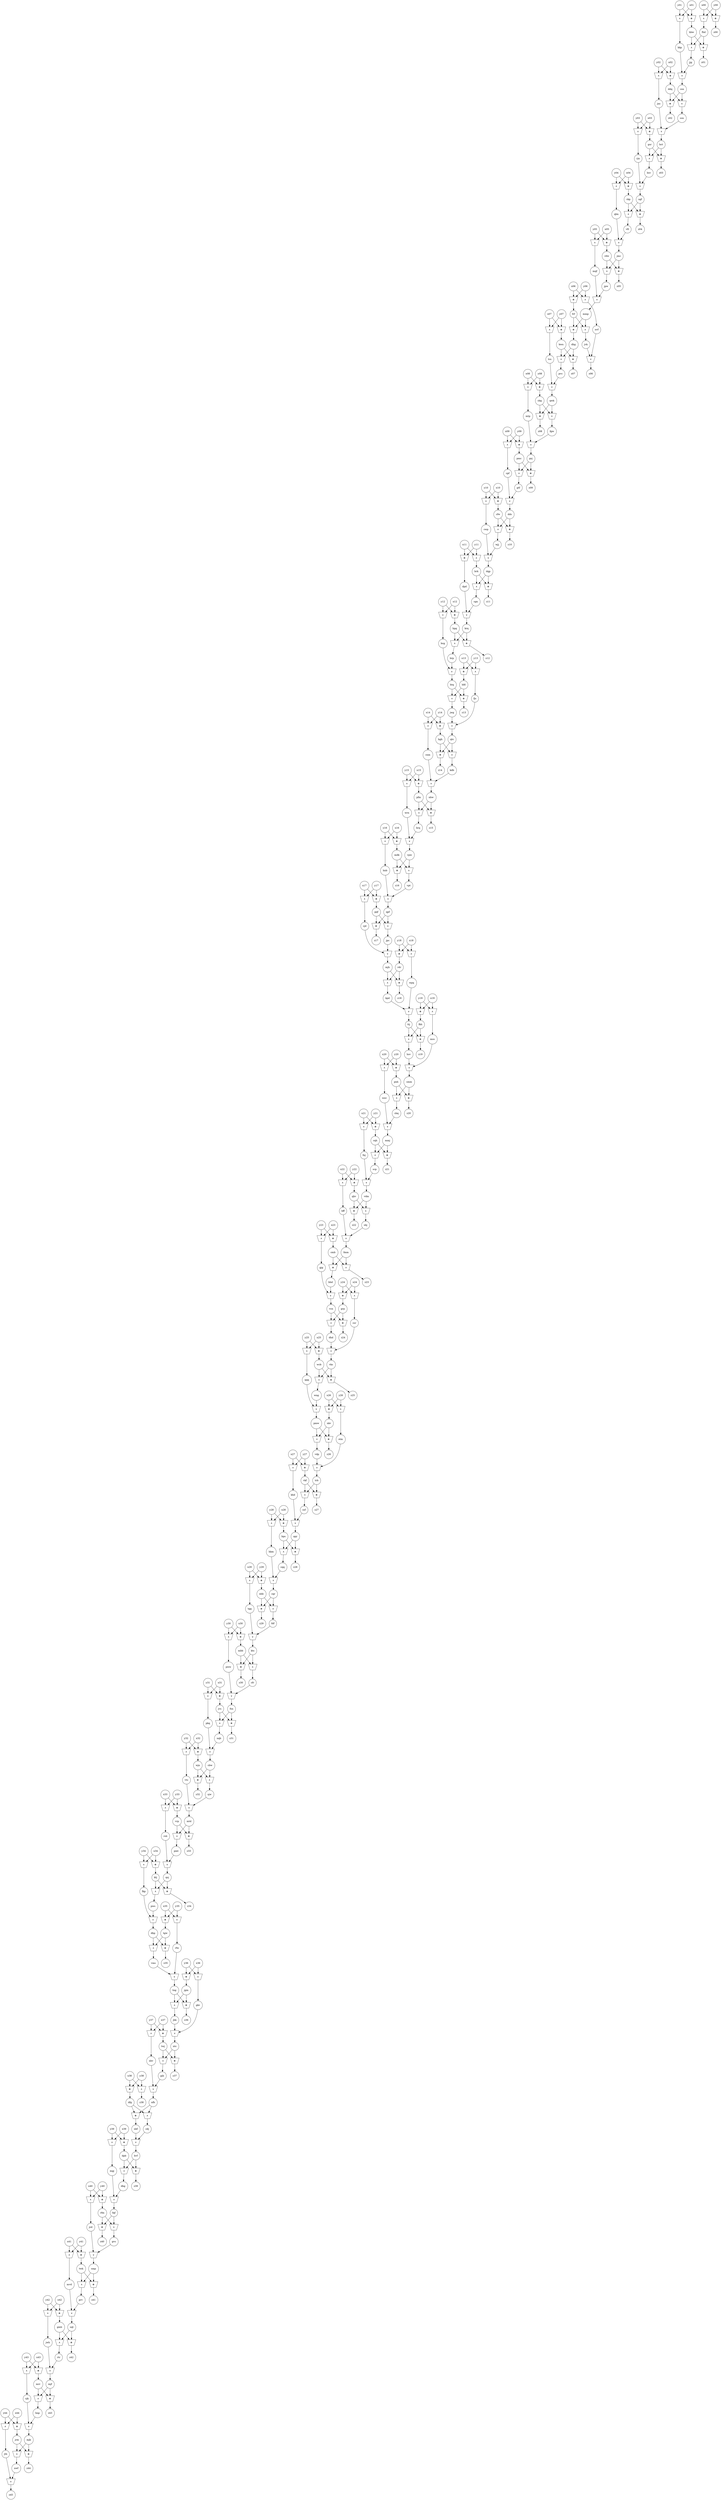 digraph G {
g0 [label="⊕", shape="invtrapezium"];
g1 [label="⊕", shape="invtrapezium"];
g2 [label="⊕", shape="invtrapezium"];
g3 [label="⊕", shape="invtrapezium"];
g4 [label="∧", shape="invtrapezium"];
g5 [label="∨", shape="invtrapezium"];
g6 [label="∧", shape="invtrapezium"];
g7 [label="∧", shape="invtrapezium"];
g8 [label="∨", shape="invtrapezium"];
g9 [label="⊕", shape="invtrapezium"];
g10 [label="⊕", shape="invtrapezium"];
g11 [label="∧", shape="invtrapezium"];
g12 [label="⊕", shape="invtrapezium"];
g13 [label="∨", shape="invtrapezium"];
g14 [label="⊕", shape="invtrapezium"];
g15 [label="∧", shape="invtrapezium"];
g16 [label="⊕", shape="invtrapezium"];
g17 [label="∧", shape="invtrapezium"];
g18 [label="⊕", shape="invtrapezium"];
g19 [label="∧", shape="invtrapezium"];
g20 [label="∧", shape="invtrapezium"];
g21 [label="∧", shape="invtrapezium"];
g22 [label="∧", shape="invtrapezium"];
g23 [label="∧", shape="invtrapezium"];
g24 [label="∨", shape="invtrapezium"];
g25 [label="∧", shape="invtrapezium"];
g26 [label="∧", shape="invtrapezium"];
g27 [label="⊕", shape="invtrapezium"];
g28 [label="⊕", shape="invtrapezium"];
g29 [label="∧", shape="invtrapezium"];
g30 [label="⊕", shape="invtrapezium"];
g31 [label="⊕", shape="invtrapezium"];
g32 [label="⊕", shape="invtrapezium"];
g33 [label="∧", shape="invtrapezium"];
g34 [label="⊕", shape="invtrapezium"];
g35 [label="∨", shape="invtrapezium"];
g36 [label="⊕", shape="invtrapezium"];
g37 [label="∧", shape="invtrapezium"];
g38 [label="⊕", shape="invtrapezium"];
g39 [label="∧", shape="invtrapezium"];
g40 [label="∧", shape="invtrapezium"];
g41 [label="∧", shape="invtrapezium"];
g42 [label="∧", shape="invtrapezium"];
g43 [label="∨", shape="invtrapezium"];
g44 [label="⊕", shape="invtrapezium"];
g45 [label="∧", shape="invtrapezium"];
g46 [label="⊕", shape="invtrapezium"];
g47 [label="∨", shape="invtrapezium"];
g48 [label="⊕", shape="invtrapezium"];
g49 [label="⊕", shape="invtrapezium"];
g50 [label="∧", shape="invtrapezium"];
g51 [label="∧", shape="invtrapezium"];
g52 [label="∧", shape="invtrapezium"];
g53 [label="∨", shape="invtrapezium"];
g54 [label="∧", shape="invtrapezium"];
g55 [label="⊕", shape="invtrapezium"];
g56 [label="∧", shape="invtrapezium"];
g57 [label="∨", shape="invtrapezium"];
g58 [label="∧", shape="invtrapezium"];
g59 [label="∧", shape="invtrapezium"];
g60 [label="∨", shape="invtrapezium"];
g61 [label="∨", shape="invtrapezium"];
g62 [label="∧", shape="invtrapezium"];
g63 [label="∨", shape="invtrapezium"];
g64 [label="∧", shape="invtrapezium"];
g65 [label="⊕", shape="invtrapezium"];
g66 [label="∧", shape="invtrapezium"];
g67 [label="⊕", shape="invtrapezium"];
g68 [label="∧", shape="invtrapezium"];
g69 [label="⊕", shape="invtrapezium"];
g70 [label="∧", shape="invtrapezium"];
g71 [label="⊕", shape="invtrapezium"];
g72 [label="∨", shape="invtrapezium"];
g73 [label="⊕", shape="invtrapezium"];
g74 [label="∧", shape="invtrapezium"];
g75 [label="∧", shape="invtrapezium"];
g76 [label="∨", shape="invtrapezium"];
g77 [label="∧", shape="invtrapezium"];
g78 [label="∧", shape="invtrapezium"];
g79 [label="∧", shape="invtrapezium"];
g80 [label="∧", shape="invtrapezium"];
g81 [label="∧", shape="invtrapezium"];
g82 [label="⊕", shape="invtrapezium"];
g83 [label="∨", shape="invtrapezium"];
g84 [label="∨", shape="invtrapezium"];
g85 [label="∨", shape="invtrapezium"];
g86 [label="⊕", shape="invtrapezium"];
g87 [label="∧", shape="invtrapezium"];
g88 [label="∧", shape="invtrapezium"];
g89 [label="∨", shape="invtrapezium"];
g90 [label="∧", shape="invtrapezium"];
g91 [label="∧", shape="invtrapezium"];
g92 [label="∧", shape="invtrapezium"];
g93 [label="∧", shape="invtrapezium"];
g94 [label="∧", shape="invtrapezium"];
g95 [label="⊕", shape="invtrapezium"];
g96 [label="⊕", shape="invtrapezium"];
g97 [label="⊕", shape="invtrapezium"];
g98 [label="∧", shape="invtrapezium"];
g99 [label="⊕", shape="invtrapezium"];
g100 [label="∨", shape="invtrapezium"];
g101 [label="∧", shape="invtrapezium"];
g102 [label="∨", shape="invtrapezium"];
g103 [label="⊕", shape="invtrapezium"];
g104 [label="⊕", shape="invtrapezium"];
g105 [label="⊕", shape="invtrapezium"];
g106 [label="⊕", shape="invtrapezium"];
g107 [label="⊕", shape="invtrapezium"];
g108 [label="⊕", shape="invtrapezium"];
g109 [label="⊕", shape="invtrapezium"];
g110 [label="⊕", shape="invtrapezium"];
g111 [label="∧", shape="invtrapezium"];
g112 [label="∧", shape="invtrapezium"];
g113 [label="∨", shape="invtrapezium"];
g114 [label="∧", shape="invtrapezium"];
g115 [label="⊕", shape="invtrapezium"];
g116 [label="∧", shape="invtrapezium"];
g117 [label="∧", shape="invtrapezium"];
g118 [label="∧", shape="invtrapezium"];
g119 [label="∧", shape="invtrapezium"];
g120 [label="∧", shape="invtrapezium"];
g121 [label="⊕", shape="invtrapezium"];
g122 [label="∧", shape="invtrapezium"];
g123 [label="⊕", shape="invtrapezium"];
g124 [label="⊕", shape="invtrapezium"];
g125 [label="∨", shape="invtrapezium"];
g126 [label="∧", shape="invtrapezium"];
g127 [label="⊕", shape="invtrapezium"];
g128 [label="⊕", shape="invtrapezium"];
g129 [label="⊕", shape="invtrapezium"];
g130 [label="⊕", shape="invtrapezium"];
g131 [label="∨", shape="invtrapezium"];
g132 [label="∧", shape="invtrapezium"];
g133 [label="⊕", shape="invtrapezium"];
g134 [label="⊕", shape="invtrapezium"];
g135 [label="⊕", shape="invtrapezium"];
g136 [label="⊕", shape="invtrapezium"];
g137 [label="∧", shape="invtrapezium"];
g138 [label="⊕", shape="invtrapezium"];
g139 [label="∨", shape="invtrapezium"];
g140 [label="⊕", shape="invtrapezium"];
g141 [label="∨", shape="invtrapezium"];
g142 [label="⊕", shape="invtrapezium"];
g143 [label="∨", shape="invtrapezium"];
g144 [label="∨", shape="invtrapezium"];
g145 [label="∧", shape="invtrapezium"];
g146 [label="⊕", shape="invtrapezium"];
g147 [label="⊕", shape="invtrapezium"];
g148 [label="⊕", shape="invtrapezium"];
g149 [label="⊕", shape="invtrapezium"];
g150 [label="∧", shape="invtrapezium"];
g151 [label="⊕", shape="invtrapezium"];
g152 [label="∧", shape="invtrapezium"];
g153 [label="∨", shape="invtrapezium"];
g154 [label="∨", shape="invtrapezium"];
g155 [label="⊕", shape="invtrapezium"];
g156 [label="∨", shape="invtrapezium"];
g157 [label="∨", shape="invtrapezium"];
g158 [label="∧", shape="invtrapezium"];
g159 [label="∨", shape="invtrapezium"];
g160 [label="∧", shape="invtrapezium"];
g161 [label="∨", shape="invtrapezium"];
g162 [label="∧", shape="invtrapezium"];
g163 [label="⊕", shape="invtrapezium"];
g164 [label="⊕", shape="invtrapezium"];
g165 [label="⊕", shape="invtrapezium"];
g166 [label="∨", shape="invtrapezium"];
g167 [label="∧", shape="invtrapezium"];
g168 [label="∧", shape="invtrapezium"];
g169 [label="∧", shape="invtrapezium"];
g170 [label="⊕", shape="invtrapezium"];
g171 [label="⊕", shape="invtrapezium"];
g172 [label="∧", shape="invtrapezium"];
g173 [label="⊕", shape="invtrapezium"];
g174 [label="∧", shape="invtrapezium"];
g175 [label="⊕", shape="invtrapezium"];
g176 [label="⊕", shape="invtrapezium"];
g177 [label="∧", shape="invtrapezium"];
g178 [label="⊕", shape="invtrapezium"];
g179 [label="∨", shape="invtrapezium"];
g180 [label="⊕", shape="invtrapezium"];
g181 [label="∧", shape="invtrapezium"];
g182 [label="∧", shape="invtrapezium"];
g183 [label="∧", shape="invtrapezium"];
g184 [label="⊕", shape="invtrapezium"];
g185 [label="∧", shape="invtrapezium"];
g186 [label="∨", shape="invtrapezium"];
g187 [label="∧", shape="invtrapezium"];
g188 [label="∧", shape="invtrapezium"];
g189 [label="⊕", shape="invtrapezium"];
g190 [label="∧", shape="invtrapezium"];
g191 [label="∧", shape="invtrapezium"];
g192 [label="⊕", shape="invtrapezium"];
g193 [label="⊕", shape="invtrapezium"];
g194 [label="⊕", shape="invtrapezium"];
g195 [label="∨", shape="invtrapezium"];
g196 [label="∧", shape="invtrapezium"];
g197 [label="⊕", shape="invtrapezium"];
g198 [label="⊕", shape="invtrapezium"];
g199 [label="∧", shape="invtrapezium"];
g200 [label="⊕", shape="invtrapezium"];
g201 [label="⊕", shape="invtrapezium"];
g202 [label="∧", shape="invtrapezium"];
g203 [label="⊕", shape="invtrapezium"];
g204 [label="∧", shape="invtrapezium"];
g205 [label="∨", shape="invtrapezium"];
g206 [label="∧", shape="invtrapezium"];
g207 [label="⊕", shape="invtrapezium"];
g208 [label="∨", shape="invtrapezium"];
g209 [label="⊕", shape="invtrapezium"];
g210 [label="∧", shape="invtrapezium"];
g211 [label="∨", shape="invtrapezium"];
g212 [label="⊕", shape="invtrapezium"];
g213 [label="∨", shape="invtrapezium"];
g214 [label="⊕", shape="invtrapezium"];
g215 [label="∨", shape="invtrapezium"];
g216 [label="⊕", shape="invtrapezium"];
g217 [label="∨", shape="invtrapezium"];
g218 [label="⊕", shape="invtrapezium"];
g219 [label="∨", shape="invtrapezium"];
g220 [label="∧", shape="invtrapezium"];
g221 [label="∧", shape="invtrapezium"];
y36 [shape="circle"];
x41 [shape="circle"];
y05 [shape="circle"];
y28 [shape="circle"];
y01 [shape="circle"];
y19 [shape="circle"];
y24 [shape="circle"];
x36 [shape="circle"];
x26 [shape="circle"];
x28 [shape="circle"];
y10 [shape="circle"];
y43 [shape="circle"];
x13 [shape="circle"];
x19 [shape="circle"];
y25 [shape="circle"];
x06 [shape="circle"];
y44 [shape="circle"];
x08 [shape="circle"];
y37 [shape="circle"];
y06 [shape="circle"];
x27 [shape="circle"];
y18 [shape="circle"];
y32 [shape="circle"];
y26 [shape="circle"];
y42 [shape="circle"];
x40 [shape="circle"];
x18 [shape="circle"];
y08 [shape="circle"];
x42 [shape="circle"];
y30 [shape="circle"];
x33 [shape="circle"];
x32 [shape="circle"];
x10 [shape="circle"];
y16 [shape="circle"];
x43 [shape="circle"];
x21 [shape="circle"];
x17 [shape="circle"];
x16 [shape="circle"];
x30 [shape="circle"];
y17 [shape="circle"];
x20 [shape="circle"];
x35 [shape="circle"];
x29 [shape="circle"];
y27 [shape="circle"];
x38 [shape="circle"];
y21 [shape="circle"];
y39 [shape="circle"];
y03 [shape="circle"];
x07 [shape="circle"];
y15 [shape="circle"];
x05 [shape="circle"];
y02 [shape="circle"];
y04 [shape="circle"];
x00 [shape="circle"];
x03 [shape="circle"];
x15 [shape="circle"];
x25 [shape="circle"];
y07 [shape="circle"];
y34 [shape="circle"];
y35 [shape="circle"];
y00 [shape="circle"];
x01 [shape="circle"];
x39 [shape="circle"];
x14 [shape="circle"];
x02 [shape="circle"];
x24 [shape="circle"];
y31 [shape="circle"];
x31 [shape="circle"];
x09 [shape="circle"];
x11 [shape="circle"];
y12 [shape="circle"];
y33 [shape="circle"];
y13 [shape="circle"];
x04 [shape="circle"];
y09 [shape="circle"];
y14 [shape="circle"];
x44 [shape="circle"];
y23 [shape="circle"];
y41 [shape="circle"];
x34 [shape="circle"];
x12 [shape="circle"];
y38 [shape="circle"];
y20 [shape="circle"];
y11 [shape="circle"];
x22 [shape="circle"];
y40 [shape="circle"];
y29 [shape="circle"];
y22 [shape="circle"];
x37 [shape="circle"];
x23 [shape="circle"];
twk [shape="circle"];
z17 [shape="circle"];
qhv [shape="circle"];
z09 [shape="circle"];
gvs [shape="circle"];
sgf [shape="circle"];
jth [shape="circle"];
tcs [shape="circle"];
qqr [shape="circle"];
dpd [shape="circle"];
z28 [shape="circle"];
mgj [shape="circle"];
wjn [shape="circle"];
ttj [shape="circle"];
z26 [shape="circle"];
cfr [shape="circle"];
z20 [shape="circle"];
khd [shape="circle"];
mdk [shape="circle"];
mqf [shape="circle"];
bcg [shape="circle"];
dbg [shape="circle"];
brp [shape="circle"];
wrn [shape="circle"];
vcn [shape="circle"];
hnp [shape="circle"];
ssn [shape="circle"];
z12 [shape="circle"];
z22 [shape="circle"];
qbn [shape="circle"];
gsr [shape="circle"];
rdw [shape="circle"];
frf [shape="circle"];
vdp [shape="circle"];
z14 [shape="circle"];
fsn [shape="circle"];
z11 [shape="circle"];
sbj [shape="circle"];
z02 [shape="circle"];
gjg [shape="circle"];
fdf [shape="circle"];
z38 [shape="circle"];
kdb [shape="circle"];
z45 [shape="circle"];
nhb [shape="circle"];
nhv [shape="circle"];
z32 [shape="circle"];
nhw [shape="circle"];
kwn [shape="circle"];
bps [shape="circle"];
kkp [shape="circle"];
rsb [shape="circle"];
jcd [shape="circle"];
trb [shape="circle"];
pvc [shape="circle"];
z41 [shape="circle"];
sjw [shape="circle"];
dqp [shape="circle"];
dhd [shape="circle"];
pww [shape="circle"];
z06 [shape="circle"];
mjh [shape="circle"];
vtc [shape="circle"];
krq [shape="circle"];
hsv [shape="circle"];
z37 [shape="circle"];
cgn [shape="circle"];
wcb [shape="circle"];
prv [shape="circle"];
z13 [shape="circle"];
ssf [shape="circle"];
z07 [shape="circle"];
vpw [shape="circle"];
rdr [shape="circle"];
vft [shape="circle"];
fhd [shape="circle"];
vdm [shape="circle"];
vpt [shape="circle"];
mvd [shape="circle"];
fkp [shape="circle"];
fnj [shape="circle"];
qqq [shape="circle"];
cbg [shape="circle"];
qsj [shape="circle"];
cbw [shape="circle"];
pmw [shape="circle"];
cqh [shape="circle"];
jbk [shape="circle"];
wnv [shape="circle"];
fmm [shape="circle"];
pws [shape="circle"];
jpw [shape="circle"];
vms [shape="circle"];
nvf [shape="circle"];
stm [shape="circle"];
z44 [shape="circle"];
nkv [shape="circle"];
mrr [shape="circle"];
jwg [shape="circle"];
vrp [shape="circle"];
gsj [shape="circle"];
cpf [shape="circle"];
htq [shape="circle"];
hpg [shape="circle"];
rfm [shape="circle"];
dfg [shape="circle"];
z04 [shape="circle"];
gqf [shape="circle"];
gmb [shape="circle"];
z31 [shape="circle"];
z34 [shape="circle"];
scp [shape="circle"];
fgw [shape="circle"];
vks [shape="circle"];
rjn [shape="circle"];
z43 [shape="circle"];
gkv [shape="circle"];
jpc [shape="circle"];
wng [shape="circle"];
tgg [shape="circle"];
z23 [shape="circle"];
z25 [shape="circle"];
kpd [shape="circle"];
ktj [shape="circle"];
ddq [shape="circle"];
tng [shape="circle"];
pkq [shape="circle"];
z42 [shape="circle"];
dhg [shape="circle"];
cfw [shape="circle"];
hgh [shape="circle"];
dbp [shape="circle"];
bff [shape="circle"];
z24 [shape="circle"];
jgm [shape="circle"];
hfd [shape="circle"];
tgw [shape="circle"];
cnm [shape="circle"];
bhd [shape="circle"];
sqt [shape="circle"];
dpb [shape="circle"];
nfb [shape="circle"];
pnh [shape="circle"];
dds [shape="circle"];
csn [shape="circle"];
hnb [shape="circle"];
z27 [shape="circle"];
cmb [shape="circle"];
pmc [shape="circle"];
z15 [shape="circle"];
hkm [shape="circle"];
z36 [shape="circle"];
jjg [shape="circle"];
mtd [shape="circle"];
mjf [shape="circle"];
grp [shape="circle"];
ntc [shape="circle"];
qwk [shape="circle"];
pmt [shape="circle"];
qpf [shape="circle"];
brk [shape="circle"];
hct [shape="circle"];
mss [shape="circle"];
hbw [shape="circle"];
z00 [shape="circle"];
z40 [shape="circle"];
cqr [shape="circle"];
fjs [shape="circle"];
cjd [shape="circle"];
csr [shape="circle"];
twj [shape="circle"];
z39 [shape="circle"];
cbq [shape="circle"];
z33 [shape="circle"];
cwp [shape="circle"];
z08 [shape="circle"];
z10 [shape="circle"];
cqq [shape="circle"];
z30 [shape="circle"];
hvf [shape="circle"];
jvs [shape="circle"];
gtf [shape="circle"];
wpq [shape="circle"];
wjj [shape="circle"];
z18 [shape="circle"];
bsv [shape="circle"];
jmc [shape="circle"];
nwf [shape="circle"];
rfw [shape="circle"];
nbf [shape="circle"];
nqb [shape="circle"];
mtp [shape="circle"];
mbb [shape="circle"];
fkh [shape="circle"];
z21 [shape="circle"];
smp [shape="circle"];
rtr [shape="circle"];
z01 [shape="circle"];
jrm [shape="circle"];
sjk [shape="circle"];
z05 [shape="circle"];
ckp [shape="circle"];
jwh [shape="circle"];
pfm [shape="circle"];
jvk [shape="circle"];
smm [shape="circle"];
jns [shape="circle"];
z29 [shape="circle"];
qtc [shape="circle"];
z19 [shape="circle"];
brq [shape="circle"];
mmj [shape="circle"];
z35 [shape="circle"];
fqf [shape="circle"];
z03 [shape="circle"];
kts [shape="circle"];
vkf [shape="circle"];
mjk [shape="circle"];
z16 [shape="circle"];
mmp [shape="circle"];
pjh [shape="circle"];
cdj [shape="circle"];
x41 -> g0;
y41 -> g0;
g0 -> twk;
qpf -> g1;
gqf -> g1;
g1 -> z17;
y22 -> g2;
x22 -> g2;
g2 -> qhv;
pmc -> g3;
gsj -> g3;
g3 -> z09;
fqf -> g4;
rfm -> g4;
g4 -> gvs;
bsv -> g5;
rjn -> g5;
g5 -> sgf;
y44 -> g6;
x44 -> g6;
g6 -> jth;
y07 -> g7;
x07 -> g7;
g7 -> tcs;
ssf -> g8;
khd -> g8;
g8 -> qqr;
y11 -> g9;
x11 -> g9;
g9 -> dpd;
qqr -> g10;
bps -> g10;
g10 -> z28;
y39 -> g11;
x39 -> g11;
g11 -> mgj;
y32 -> g12;
x32 -> g12;
g12 -> wjn;
wpq -> g13;
kpd -> g13;
g13 -> ttj;
pmw -> g14;
nkv -> g14;
g14 -> z26;
kts -> g15;
mbb -> g15;
g15 -> cfr;
smm -> g16;
pnh -> g16;
g16 -> z20;
y27 -> g17;
x27 -> g17;
g17 -> khd;
x16 -> g18;
y16 -> g18;
g18 -> mdk;
y05 -> g19;
x05 -> g19;
g19 -> mqf;
y12 -> g20;
x12 -> g20;
g20 -> bcg;
dpb -> g21;
hvf -> g21;
g21 -> dbg;
hpg -> g22;
krq -> g22;
g22 -> brp;
x15 -> g23;
y15 -> g23;
g23 -> wrn;
bhd -> g24;
gjg -> g24;
g24 -> vcn;
mjf -> g25;
mrr -> g25;
g25 -> hnp;
ddq -> g26;
csn -> g26;
g26 -> ssn;
krq -> g27;
hpg -> g27;
g27 -> z12;
vdm -> g28;
qhv -> g28;
g28 -> z22;
x04 -> g29;
y04 -> g29;
g29 -> qbn;
y03 -> g30;
x03 -> g30;
g30 -> gsr;
y05 -> g31;
x05 -> g31;
g31 -> rdw;
y06 -> g32;
x06 -> g32;
g32 -> frf;
pmw -> g33;
nkv -> g33;
g33 -> vdp;
qtc -> g34;
hgh -> g34;
g34 -> z14;
cfr -> g35;
pww -> g35;
g35 -> fsn;
dqp -> g36;
brk -> g36;
g36 -> z11;
vdm -> g37;
qhv -> g37;
g37 -> sbj;
ddq -> g38;
csn -> g38;
g38 -> z02;
x23 -> g39;
y23 -> g39;
g39 -> gjg;
cqr -> g40;
nhb -> g40;
g40 -> fdf;
x38 -> g41;
y38 -> g41;
g41 -> z38;
qtc -> g42;
hgh -> g42;
g42 -> kdb;
nwf -> g43;
jth -> g43;
g43 -> z45;
y29 -> g44;
x29 -> g44;
g44 -> nhb;
y37 -> g45;
x37 -> g45;
g45 -> nhv;
wjn -> g46;
cbw -> g46;
g46 -> z32;
cnm -> g47;
kdb -> g47;
g47 -> nhw;
x07 -> g48;
y07 -> g48;
g48 -> kwn;
y28 -> g49;
x28 -> g49;
g49 -> bps;
y01 -> g50;
x01 -> g50;
g50 -> kkp;
y33 -> g51;
x33 -> g51;
g51 -> rsb;
y40 -> g52;
x40 -> g52;
g52 -> jcd;
stm -> g53;
vdp -> g53;
g53 -> trb;
dhg -> g54;
kwn -> g54;
g54 -> pvc;
twk -> g55;
smp -> g55;
g55 -> z41;
cbw -> g56;
wjn -> g56;
g56 -> sjw;
cwp -> g57;
wjj -> g57;
g57 -> dqp;
vcn -> g58;
grp -> g58;
g58 -> dhd;
x30 -> g59;
y30 -> g59;
g59 -> pww;
nvf -> g60;
jvk -> g60;
g60 -> z06;
jpc -> g61;
cjd -> g61;
g61 -> mjh;
x32 -> g62;
y32 -> g62;
g62 -> vtc;
dpd -> g63;
cgn -> g63;
g63 -> krq;
ttj -> g64;
fkh -> g64;
g64 -> hsv;
ntc -> g65;
twj -> g65;
g65 -> z37;
dqp -> g66;
brk -> g66;
g66 -> cgn;
x25 -> g67;
y25 -> g67;
g67 -> wcb;
twk -> g68;
smp -> g68;
g68 -> prv;
htq -> g69;
hfd -> g69;
g69 -> z13;
vkf -> g70;
trb -> g70;
g70 -> ssf;
kwn -> g71;
dhg -> g71;
g71 -> z07;
wrn -> g72;
brq -> g72;
g72 -> vpw;
y18 -> g73;
x18 -> g73;
g73 -> rdr;
sgf -> g74;
ckp -> g74;
g74 -> vft;
x00 -> g75;
y00 -> g75;
g75 -> fhd;
scp -> g76;
fnj -> g76;
g76 -> vdm;
vpw -> g77;
mdk -> g77;
g77 -> vpt;
y41 -> g78;
x41 -> g78;
g78 -> mvd;
y34 -> g79;
x34 -> g79;
g79 -> fkp;
y21 -> g80;
x21 -> g80;
g80 -> fnj;
x25 -> g81;
y25 -> g81;
g81 -> qqq;
y08 -> g82;
x08 -> g82;
g82 -> cbg;
pmt -> g83;
rsb -> g83;
g83 -> qsj;
pkq -> g84;
nqb -> g84;
g84 -> cbw;
qqq -> g85;
wng -> g85;
g85 -> pmw;
y21 -> g86;
x21 -> g86;
g86 -> cqh;
jgm -> g87;
tng -> g87;
g87 -> jbk;
y20 -> g88;
x20 -> g88;
g88 -> wnv;
bff -> g89;
sbj -> g89;
g89 -> fmm;
ktj -> g90;
qsj -> g90;
g90 -> pws;
rdw -> g91;
jmc -> g91;
g91 -> jpw;
tgw -> g92;
dbp -> g92;
g92 -> vms;
y06 -> g93;
x06 -> g93;
g93 -> nvf;
x26 -> g94;
y26 -> g94;
g94 -> stm;
jrm -> g95;
mjk -> g95;
g95 -> z44;
y26 -> g96;
x26 -> g96;
g96 -> nkv;
y43 -> g97;
x43 -> g97;
g97 -> mrr;
hfd -> g98;
htq -> g98;
g98 -> jwg;
y33 -> g99;
x33 -> g99;
g99 -> vrp;
mtp -> g100;
fgw -> g100;
g100 -> gsj;
y09 -> g101;
x09 -> g101;
g101 -> cpf;
brp -> g102;
bcg -> g102;
g102 -> htq;
y12 -> g103;
x12 -> g103;
g103 -> hpg;
y40 -> g104;
x40 -> g104;
g104 -> rfm;
y38 -> g105;
x38 -> g105;
g105 -> dfg;
sgf -> g106;
ckp -> g106;
g106 -> z04;
x17 -> g107;
y17 -> g107;
g107 -> gqf;
y42 -> g108;
x42 -> g108;
g108 -> gmb;
jvs -> g109;
fsn -> g109;
g109 -> z31;
qsj -> g110;
ktj -> g110;
g110 -> z34;
mmj -> g111;
cqh -> g111;
g111 -> scp;
qwk -> g112;
cbg -> g112;
g112 -> fgw;
dhd -> g113;
csr -> g113;
g113 -> vks;
y03 -> g114;
x03 -> g114;
g114 -> rjn;
mjf -> g115;
mrr -> g115;
g115 -> z43;
y36 -> g116;
x36 -> g116;
g116 -> gkv;
gqf -> g117;
qpf -> g117;
g117 -> jpc;
wcb -> g118;
vks -> g118;
g118 -> wng;
x29 -> g119;
y29 -> g119;
g119 -> tgg;
cmb -> g120;
fmm -> g120;
g120 -> z23;
wcb -> g121;
vks -> g121;
g121 -> z25;
rdr -> g122;
mjh -> g122;
g122 -> kpd;
x34 -> g123;
y34 -> g123;
g123 -> ktj;
y02 -> g124;
x02 -> g124;
g124 -> ddq;
rfw -> g125;
vms -> g125;
g125 -> tng;
x31 -> g126;
y31 -> g126;
g126 -> pkq;
sqt -> g127;
gmb -> g127;
g127 -> z42;
frf -> g128;
mmp -> g128;
g128 -> dhg;
y10 -> g129;
x10 -> g129;
g129 -> cfw;
x14 -> g130;
y14 -> g130;
g130 -> hgh;
pws -> g131;
fkp -> g131;
g131 -> dbp;
x22 -> g132;
y22 -> g132;
g132 -> bff;
grp -> g133;
vcn -> g133;
g133 -> z24;
y36 -> g134;
x36 -> g134;
g134 -> jgm;
y13 -> g135;
x13 -> g135;
g135 -> hfd;
y35 -> g136;
x35 -> g136;
g136 -> tgw;
x14 -> g137;
y14 -> g137;
g137 -> cnm;
fmm -> g138;
cmb -> g138;
g138 -> bhd;
prv -> g139;
mvd -> g139;
g139 -> sqt;
x39 -> g140;
y39 -> g140;
g140 -> dpb;
nhv -> g141;
pjh -> g141;
g141 -> nfb;
y20 -> g142;
x20 -> g142;
g142 -> pnh;
gtf -> g143;
cpf -> g143;
g143 -> dds;
jjg -> g144;
kkp -> g144;
g144 -> csn;
y16 -> g145;
x16 -> g145;
g145 -> hnb;
vkf -> g146;
trb -> g146;
g146 -> z27;
x23 -> g147;
y23 -> g147;
g147 -> cmb;
x09 -> g148;
y09 -> g148;
g148 -> pmc;
pfm -> g149;
nhw -> g149;
g149 -> z15;
y28 -> g150;
x28 -> g150;
g150 -> hkm;
tng -> g151;
jgm -> g151;
g151 -> z36;
fhd -> g152;
hbw -> g152;
g152 -> jjg;
vtc -> g153;
sjw -> g153;
g153 -> mtd;
rtr -> g154;
jwh -> g154;
g154 -> mjf;
y24 -> g155;
x24 -> g155;
g155 -> grp;
gkv -> g156;
jbk -> g156;
g156 -> ntc;
pvc -> g157;
tcs -> g157;
g157 -> qwk;
mtd -> g158;
vrp -> g158;
g158 -> pmt;
hnb -> g159;
vpt -> g159;
g159 -> qpf;
y11 -> g160;
x11 -> g160;
g160 -> brk;
ssn -> g161;
jns -> g161;
g161 -> hct;
x19 -> g162;
y19 -> g162;
g162 -> mss;
x01 -> g163;
y01 -> g163;
g163 -> hbw;
y00 -> g164;
x00 -> g164;
g164 -> z00;
fqf -> g165;
rfm -> g165;
g165 -> z40;
hkm -> g166;
cqq -> g166;
g166 -> cqr;
x13 -> g167;
y13 -> g167;
g167 -> fjs;
x17 -> g168;
y17 -> g168;
g168 -> cjd;
x24 -> g169;
y24 -> g169;
g169 -> csr;
x37 -> g170;
y37 -> g170;
g170 -> twj;
hvf -> g171;
dpb -> g171;
g171 -> z39;
smm -> g172;
pnh -> g172;
g172 -> cbq;
mtd -> g173;
vrp -> g173;
g173 -> z33;
x10 -> g174;
y10 -> g174;
g174 -> cwp;
qwk -> g175;
cbg -> g175;
g175 -> z08;
cfw -> g176;
dds -> g176;
g176 -> z10;
bps -> g177;
qqr -> g177;
g177 -> cqq;
mbb -> g178;
kts -> g178;
g178 -> z30;
cdj -> g179;
nbf -> g179;
g179 -> hvf;
y31 -> g180;
x31 -> g180;
g180 -> jvs;
gsj -> g181;
pmc -> g181;
g181 -> gtf;
x18 -> g182;
y18 -> g182;
g182 -> wpq;
cfw -> g183;
dds -> g183;
g183 -> wjj;
mjh -> g184;
rdr -> g184;
g184 -> z18;
hct -> g185;
gsr -> g185;
g185 -> bsv;
vft -> g186;
qbn -> g186;
g186 -> jmc;
jrm -> g187;
mjk -> g187;
g187 -> nwf;
x35 -> g188;
y35 -> g188;
g188 -> rfw;
nfb -> g189;
dfg -> g189;
g189 -> nbf;
jvs -> g190;
fsn -> g190;
g190 -> nqb;
x08 -> g191;
y08 -> g191;
g191 -> mtp;
y30 -> g192;
x30 -> g192;
g192 -> mbb;
y19 -> g193;
x19 -> g193;
g193 -> fkh;
mmj -> g194;
cqh -> g194;
g194 -> z21;
jcd -> g195;
gvs -> g195;
g195 -> smp;
sqt -> g196;
gmb -> g196;
g196 -> rtr;
hbw -> g197;
fhd -> g197;
g197 -> z01;
y44 -> g198;
x44 -> g198;
g198 -> jrm;
x43 -> g199;
y43 -> g199;
g199 -> sjk;
rdw -> g200;
jmc -> g200;
g200 -> z05;
y04 -> g201;
x04 -> g201;
g201 -> ckp;
x42 -> g202;
y42 -> g202;
g202 -> jwh;
y15 -> g203;
x15 -> g203;
g203 -> pfm;
mmp -> g204;
frf -> g204;
g204 -> jvk;
hsv -> g205;
mss -> g205;
g205 -> smm;
x02 -> g206;
y02 -> g206;
g206 -> jns;
cqr -> g207;
nhb -> g207;
g207 -> z29;
fjs -> g208;
jwg -> g208;
g208 -> qtc;
fkh -> g209;
ttj -> g209;
g209 -> z19;
nhw -> g210;
pfm -> g210;
g210 -> brq;
wnv -> g211;
cbq -> g211;
g211 -> mmj;
dbp -> g212;
tgw -> g212;
g212 -> z35;
mgj -> g213;
dbg -> g213;
g213 -> fqf;
hct -> g214;
gsr -> g214;
g214 -> z03;
tgg -> g215;
fdf -> g215;
g215 -> kts;
x27 -> g216;
y27 -> g216;
g216 -> vkf;
hnp -> g217;
sjk -> g217;
g217 -> mjk;
vpw -> g218;
mdk -> g218;
g218 -> z16;
mqf -> g219;
jpw -> g219;
g219 -> mmp;
twj -> g220;
ntc -> g220;
g220 -> pjh;
nfb -> g221;
dfg -> g221;
g221 -> cdj;
}

